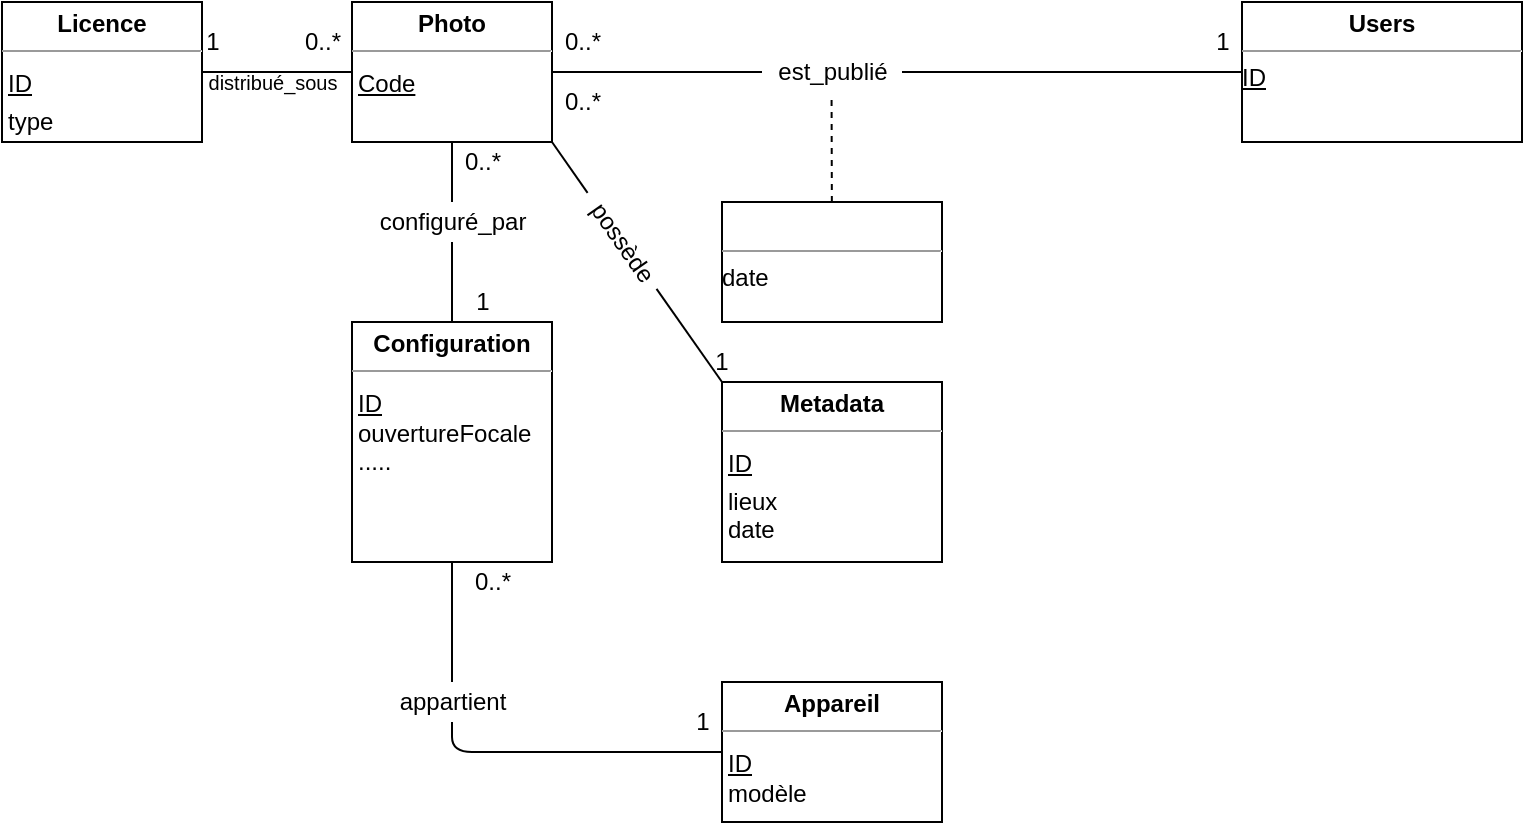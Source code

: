 <mxfile version="13.6.10" type="device"><diagram id="EopF0WywtJUuE_bcbXKY" name="Page-1"><mxGraphModel dx="1360" dy="831" grid="1" gridSize="10" guides="1" tooltips="1" connect="1" arrows="1" fold="1" page="1" pageScale="1" pageWidth="850" pageHeight="1100" math="0" shadow="0"><root><mxCell id="0"/><mxCell id="1" parent="0"/><mxCell id="9N_ziVnTBJVjrX1LBRzh-2" value="&lt;p style=&quot;margin: 0px ; margin-top: 4px ; text-align: center&quot;&gt;&lt;b&gt;Photo&lt;/b&gt;&lt;/p&gt;&lt;hr size=&quot;1&quot;&gt;&lt;div style=&quot;height: 2px&quot;&gt;&lt;table&gt;&lt;tbody&gt;&lt;tr&gt;&lt;td&gt;&lt;u&gt;Code&lt;/u&gt;&lt;br&gt;&lt;u&gt;&lt;br&gt;&lt;/u&gt;&lt;/td&gt;&lt;/tr&gt;&lt;tr&gt;&lt;td&gt;&lt;br&gt;&lt;/td&gt;&lt;/tr&gt;&lt;tr&gt;&lt;td&gt;&lt;br&gt;&lt;/td&gt;&lt;/tr&gt;&lt;tr&gt;&lt;td&gt;&lt;br&gt;&lt;/td&gt;&lt;/tr&gt;&lt;tr&gt;&lt;td&gt;&lt;br&gt;&lt;/td&gt;&lt;/tr&gt;&lt;tr&gt;&lt;td&gt;&lt;br&gt;&lt;/td&gt;&lt;/tr&gt;&lt;/tbody&gt;&lt;/table&gt;&lt;/div&gt;" style="verticalAlign=top;align=left;overflow=fill;fontSize=12;fontFamily=Helvetica;html=1;" parent="1" vertex="1"><mxGeometry x="185" y="70" width="100" height="70" as="geometry"/></mxCell><mxCell id="9N_ziVnTBJVjrX1LBRzh-3" value="&lt;p style=&quot;margin: 0px ; margin-top: 4px ; text-align: center&quot;&gt;&lt;b&gt;Users&lt;/b&gt;&lt;br&gt;&lt;/p&gt;&lt;hr size=&quot;1&quot;&gt;&lt;div style=&quot;height: 2px&quot;&gt;&lt;u&gt;ID&lt;/u&gt;&lt;/div&gt;" style="verticalAlign=top;align=left;overflow=fill;fontSize=12;fontFamily=Helvetica;html=1;" parent="1" vertex="1"><mxGeometry x="630" y="70" width="140" height="70" as="geometry"/></mxCell><mxCell id="9N_ziVnTBJVjrX1LBRzh-4" value="" style="endArrow=none;html=1;exitX=1;exitY=0.5;exitDx=0;exitDy=0;" parent="1" source="9N_ziVnTBJVjrX1LBRzh-8" target="9N_ziVnTBJVjrX1LBRzh-3" edge="1"><mxGeometry width="50" height="50" relative="1" as="geometry"><mxPoint x="400" y="270" as="sourcePoint"/><mxPoint x="450" y="220" as="targetPoint"/></mxGeometry></mxCell><mxCell id="9N_ziVnTBJVjrX1LBRzh-6" value="0..*" style="text;html=1;align=center;verticalAlign=middle;resizable=0;points=[];autosize=1;" parent="1" vertex="1"><mxGeometry x="285" y="80" width="30" height="20" as="geometry"/></mxCell><mxCell id="9N_ziVnTBJVjrX1LBRzh-7" value="1" style="text;html=1;align=center;verticalAlign=middle;resizable=0;points=[];autosize=1;" parent="1" vertex="1"><mxGeometry x="610" y="80" width="20" height="20" as="geometry"/></mxCell><mxCell id="9N_ziVnTBJVjrX1LBRzh-10" value="&lt;p style=&quot;margin: 0px ; margin-top: 4px ; text-align: center&quot;&gt;&lt;br&gt;&lt;/p&gt;&lt;hr size=&quot;1&quot;&gt;&lt;div style=&quot;height: 2px&quot;&gt;date&lt;/div&gt;" style="verticalAlign=top;align=left;overflow=fill;fontSize=12;fontFamily=Helvetica;html=1;" parent="1" vertex="1"><mxGeometry x="370" y="170" width="110" height="60" as="geometry"/></mxCell><mxCell id="9N_ziVnTBJVjrX1LBRzh-11" value="&lt;p style=&quot;margin: 0px ; margin-top: 4px ; text-align: center&quot;&gt;&lt;b&gt;Metadata&lt;/b&gt;&lt;br&gt;&lt;/p&gt;&lt;hr size=&quot;1&quot;&gt;&lt;div style=&quot;height: 2px&quot;&gt;&lt;table&gt;&lt;tbody&gt;&lt;tr&gt;&lt;td&gt;&lt;u&gt;ID&lt;/u&gt;&lt;br&gt;&lt;/td&gt;&lt;/tr&gt;&lt;tr&gt;&lt;td&gt;lieux&lt;br&gt;date&lt;br&gt;&lt;/td&gt;&lt;/tr&gt;&lt;tr&gt;&lt;td&gt;&lt;br&gt;&lt;/td&gt;&lt;/tr&gt;&lt;tr&gt;&lt;td&gt;&lt;br&gt;&lt;/td&gt;&lt;/tr&gt;&lt;tr&gt;&lt;td&gt;&lt;br&gt;&lt;/td&gt;&lt;/tr&gt;&lt;/tbody&gt;&lt;/table&gt;&lt;br&gt;&lt;/div&gt;" style="verticalAlign=top;align=left;overflow=fill;fontSize=12;fontFamily=Helvetica;html=1;" parent="1" vertex="1"><mxGeometry x="370" y="260" width="110" height="90" as="geometry"/></mxCell><mxCell id="9N_ziVnTBJVjrX1LBRzh-13" value="" style="endArrow=none;dashed=1;html=1;entryX=0.497;entryY=1.143;entryDx=0;entryDy=0;entryPerimeter=0;" parent="1" source="9N_ziVnTBJVjrX1LBRzh-10" target="9N_ziVnTBJVjrX1LBRzh-8" edge="1"><mxGeometry width="50" height="50" relative="1" as="geometry"><mxPoint x="400" y="270" as="sourcePoint"/><mxPoint x="425" y="110" as="targetPoint"/></mxGeometry></mxCell><mxCell id="9N_ziVnTBJVjrX1LBRzh-14" value="" style="endArrow=none;html=1;entryX=1;entryY=1;entryDx=0;entryDy=0;" parent="1" source="9N_ziVnTBJVjrX1LBRzh-17" target="9N_ziVnTBJVjrX1LBRzh-2" edge="1"><mxGeometry width="50" height="50" relative="1" as="geometry"><mxPoint x="400" y="270" as="sourcePoint"/><mxPoint x="450" y="220" as="targetPoint"/></mxGeometry></mxCell><mxCell id="9N_ziVnTBJVjrX1LBRzh-15" value="1" style="text;html=1;strokeColor=none;fillColor=none;align=center;verticalAlign=middle;whiteSpace=wrap;rounded=0;" parent="1" vertex="1"><mxGeometry x="350" y="240" width="40" height="20" as="geometry"/></mxCell><mxCell id="9N_ziVnTBJVjrX1LBRzh-16" value="0..*" style="text;html=1;align=center;verticalAlign=middle;resizable=0;points=[];autosize=1;" parent="1" vertex="1"><mxGeometry x="285" y="110" width="30" height="20" as="geometry"/></mxCell><mxCell id="9N_ziVnTBJVjrX1LBRzh-17" value="possède" style="text;html=1;align=center;verticalAlign=middle;resizable=0;points=[];autosize=1;rotation=55;" parent="1" vertex="1"><mxGeometry x="290" y="180" width="60" height="20" as="geometry"/></mxCell><mxCell id="9N_ziVnTBJVjrX1LBRzh-19" value="" style="endArrow=none;html=1;entryX=0.985;entryY=0.465;entryDx=0;entryDy=0;entryPerimeter=0;exitX=0.5;exitY=1;exitDx=0;exitDy=0;" parent="1" source="9N_ziVnTBJVjrX1LBRzh-15" target="9N_ziVnTBJVjrX1LBRzh-17" edge="1"><mxGeometry width="50" height="50" relative="1" as="geometry"><mxPoint x="389" y="260" as="sourcePoint"/><mxPoint x="285" y="130" as="targetPoint"/></mxGeometry></mxCell><mxCell id="9N_ziVnTBJVjrX1LBRzh-20" value="&lt;p style=&quot;margin: 0px ; margin-top: 4px ; text-align: center&quot;&gt;&lt;b&gt;Licence&lt;/b&gt;&lt;br&gt;&lt;/p&gt;&lt;hr size=&quot;1&quot;&gt;&lt;div style=&quot;height: 2px&quot;&gt;&lt;table&gt;&lt;tbody&gt;&lt;tr&gt;&lt;td&gt;&lt;u&gt;ID&lt;/u&gt;&lt;br&gt;&lt;/td&gt;&lt;/tr&gt;&lt;tr&gt;&lt;td&gt;type&lt;br&gt;&lt;/td&gt;&lt;/tr&gt;&lt;tr&gt;&lt;td&gt;&lt;br&gt;&lt;/td&gt;&lt;/tr&gt;&lt;tr&gt;&lt;td&gt;&lt;br&gt;&lt;/td&gt;&lt;/tr&gt;&lt;/tbody&gt;&lt;/table&gt;&lt;/div&gt;" style="verticalAlign=top;align=left;overflow=fill;fontSize=12;fontFamily=Helvetica;html=1;" parent="1" vertex="1"><mxGeometry x="10" y="70" width="100" height="70" as="geometry"/></mxCell><mxCell id="9N_ziVnTBJVjrX1LBRzh-23" value="" style="endArrow=none;html=1;exitX=1;exitY=0.5;exitDx=0;exitDy=0;" parent="1" source="9N_ziVnTBJVjrX1LBRzh-20" target="9N_ziVnTBJVjrX1LBRzh-2" edge="1"><mxGeometry width="50" height="50" relative="1" as="geometry"><mxPoint x="370" y="240" as="sourcePoint"/><mxPoint x="420" y="190" as="targetPoint"/></mxGeometry></mxCell><mxCell id="9N_ziVnTBJVjrX1LBRzh-24" value="&lt;font style=&quot;font-size: 10px&quot;&gt;distribué_sous&lt;/font&gt;" style="text;html=1;align=center;verticalAlign=middle;resizable=0;points=[];autosize=1;" parent="1" vertex="1"><mxGeometry x="105" y="100" width="80" height="20" as="geometry"/></mxCell><mxCell id="9N_ziVnTBJVjrX1LBRzh-25" value="&lt;div&gt;1&lt;/div&gt;" style="text;html=1;align=center;verticalAlign=middle;resizable=0;points=[];autosize=1;" parent="1" vertex="1"><mxGeometry x="105" y="80" width="20" height="20" as="geometry"/></mxCell><mxCell id="9N_ziVnTBJVjrX1LBRzh-26" value="&lt;div&gt;0..*&lt;/div&gt;" style="text;html=1;align=center;verticalAlign=middle;resizable=0;points=[];autosize=1;" parent="1" vertex="1"><mxGeometry x="155" y="80" width="30" height="20" as="geometry"/></mxCell><mxCell id="9N_ziVnTBJVjrX1LBRzh-28" value="&lt;p style=&quot;margin: 0px ; margin-top: 4px ; text-align: center&quot;&gt;&lt;b&gt;Configuration&lt;/b&gt;&lt;br&gt;&lt;/p&gt;&lt;hr size=&quot;1&quot;&gt;&lt;div style=&quot;height: 2px&quot;&gt;&lt;table&gt;&lt;tbody&gt;&lt;tr&gt;&lt;td&gt;&lt;u&gt;ID&lt;/u&gt;&lt;br&gt;ouvertureFocale&lt;br&gt;.....&lt;br&gt;&lt;u&gt;&lt;/u&gt;&lt;/td&gt;&lt;/tr&gt;&lt;tr&gt;&lt;td&gt;&lt;br&gt;&lt;/td&gt;&lt;/tr&gt;&lt;tr&gt;&lt;td&gt;&lt;br&gt;&lt;/td&gt;&lt;/tr&gt;&lt;tr&gt;&lt;td&gt;&lt;br&gt;&lt;/td&gt;&lt;/tr&gt;&lt;tr&gt;&lt;td&gt;&lt;br&gt;&lt;/td&gt;&lt;/tr&gt;&lt;tr&gt;&lt;td&gt;&lt;br&gt;&lt;/td&gt;&lt;/tr&gt;&lt;/tbody&gt;&lt;/table&gt;&lt;/div&gt;" style="verticalAlign=top;align=left;overflow=fill;fontSize=12;fontFamily=Helvetica;html=1;" parent="1" vertex="1"><mxGeometry x="185" y="230" width="100" height="120" as="geometry"/></mxCell><mxCell id="9N_ziVnTBJVjrX1LBRzh-29" value="" style="endArrow=none;html=1;exitX=0.5;exitY=0;exitDx=0;exitDy=0;entryX=0.5;entryY=1;entryDx=0;entryDy=0;" parent="1" source="9N_ziVnTBJVjrX1LBRzh-32" target="9N_ziVnTBJVjrX1LBRzh-2" edge="1"><mxGeometry width="50" height="50" relative="1" as="geometry"><mxPoint x="370" y="240" as="sourcePoint"/><mxPoint x="420" y="190" as="targetPoint"/></mxGeometry></mxCell><mxCell id="9N_ziVnTBJVjrX1LBRzh-30" value="0..*" style="text;html=1;align=center;verticalAlign=middle;resizable=0;points=[];autosize=1;" parent="1" vertex="1"><mxGeometry x="235" y="140" width="30" height="20" as="geometry"/></mxCell><mxCell id="9N_ziVnTBJVjrX1LBRzh-31" value="&lt;div&gt;1&lt;/div&gt;" style="text;html=1;align=center;verticalAlign=middle;resizable=0;points=[];autosize=1;" parent="1" vertex="1"><mxGeometry x="240" y="210" width="20" height="20" as="geometry"/></mxCell><mxCell id="9N_ziVnTBJVjrX1LBRzh-32" value="&lt;div&gt;configuré_par&lt;/div&gt;" style="text;html=1;align=center;verticalAlign=middle;resizable=0;points=[];autosize=1;" parent="1" vertex="1"><mxGeometry x="190" y="170" width="90" height="20" as="geometry"/></mxCell><mxCell id="9N_ziVnTBJVjrX1LBRzh-33" value="" style="endArrow=none;html=1;exitX=0.5;exitY=0;exitDx=0;exitDy=0;entryX=0.5;entryY=1;entryDx=0;entryDy=0;" parent="1" source="9N_ziVnTBJVjrX1LBRzh-28" target="9N_ziVnTBJVjrX1LBRzh-32" edge="1"><mxGeometry width="50" height="50" relative="1" as="geometry"><mxPoint x="235" y="230" as="sourcePoint"/><mxPoint x="235" y="140" as="targetPoint"/></mxGeometry></mxCell><mxCell id="9N_ziVnTBJVjrX1LBRzh-8" value="est_publié" style="text;html=1;align=center;verticalAlign=middle;resizable=0;points=[];autosize=1;" parent="1" vertex="1"><mxGeometry x="390" y="95" width="70" height="20" as="geometry"/></mxCell><mxCell id="9N_ziVnTBJVjrX1LBRzh-34" value="" style="endArrow=none;html=1;exitX=1;exitY=0.5;exitDx=0;exitDy=0;" parent="1" source="9N_ziVnTBJVjrX1LBRzh-2" target="9N_ziVnTBJVjrX1LBRzh-8" edge="1"><mxGeometry width="50" height="50" relative="1" as="geometry"><mxPoint x="285" y="105" as="sourcePoint"/><mxPoint x="630" y="105" as="targetPoint"/></mxGeometry></mxCell><mxCell id="9N_ziVnTBJVjrX1LBRzh-36" value="&lt;p style=&quot;margin: 0px ; margin-top: 4px ; text-align: center&quot;&gt;&lt;b&gt;Appareil&lt;/b&gt;&lt;br&gt;&lt;/p&gt;&lt;hr size=&quot;1&quot;&gt;&lt;div style=&quot;height: 2px&quot;&gt;&lt;table&gt;&lt;tbody&gt;&lt;tr&gt;&lt;td&gt;&lt;u&gt;ID&lt;/u&gt;&lt;br&gt;modèle&lt;br&gt;&lt;/td&gt;&lt;/tr&gt;&lt;tr&gt;&lt;td&gt;&lt;br&gt;&lt;/td&gt;&lt;/tr&gt;&lt;tr&gt;&lt;td&gt;&lt;br&gt;&lt;/td&gt;&lt;/tr&gt;&lt;tr&gt;&lt;td&gt;&lt;br&gt;&lt;/td&gt;&lt;/tr&gt;&lt;/tbody&gt;&lt;/table&gt;&lt;/div&gt;" style="verticalAlign=top;align=left;overflow=fill;fontSize=12;fontFamily=Helvetica;html=1;" parent="1" vertex="1"><mxGeometry x="370" y="410" width="110" height="70" as="geometry"/></mxCell><mxCell id="9N_ziVnTBJVjrX1LBRzh-37" value="" style="endArrow=none;html=1;exitX=0.5;exitY=1;exitDx=0;exitDy=0;entryX=0;entryY=0.5;entryDx=0;entryDy=0;" parent="1" source="9N_ziVnTBJVjrX1LBRzh-40" target="9N_ziVnTBJVjrX1LBRzh-36" edge="1"><mxGeometry width="50" height="50" relative="1" as="geometry"><mxPoint x="370" y="450" as="sourcePoint"/><mxPoint x="420" y="400" as="targetPoint"/><Array as="points"><mxPoint x="235" y="445"/></Array></mxGeometry></mxCell><mxCell id="9N_ziVnTBJVjrX1LBRzh-38" value="0..*" style="text;html=1;align=center;verticalAlign=middle;resizable=0;points=[];autosize=1;" parent="1" vertex="1"><mxGeometry x="240" y="350" width="30" height="20" as="geometry"/></mxCell><mxCell id="9N_ziVnTBJVjrX1LBRzh-39" value="1" style="text;html=1;align=center;verticalAlign=middle;resizable=0;points=[];autosize=1;" parent="1" vertex="1"><mxGeometry x="350" y="420" width="20" height="20" as="geometry"/></mxCell><mxCell id="9N_ziVnTBJVjrX1LBRzh-40" value="appartient" style="text;html=1;align=center;verticalAlign=middle;resizable=0;points=[];autosize=1;" parent="1" vertex="1"><mxGeometry x="200" y="410" width="70" height="20" as="geometry"/></mxCell><mxCell id="9N_ziVnTBJVjrX1LBRzh-42" value="" style="endArrow=none;html=1;exitX=0.5;exitY=1;exitDx=0;exitDy=0;" parent="1" source="9N_ziVnTBJVjrX1LBRzh-28" target="9N_ziVnTBJVjrX1LBRzh-40" edge="1"><mxGeometry width="50" height="50" relative="1" as="geometry"><mxPoint x="235" y="350" as="sourcePoint"/><mxPoint x="370" y="445" as="targetPoint"/><Array as="points"/></mxGeometry></mxCell></root></mxGraphModel></diagram></mxfile>